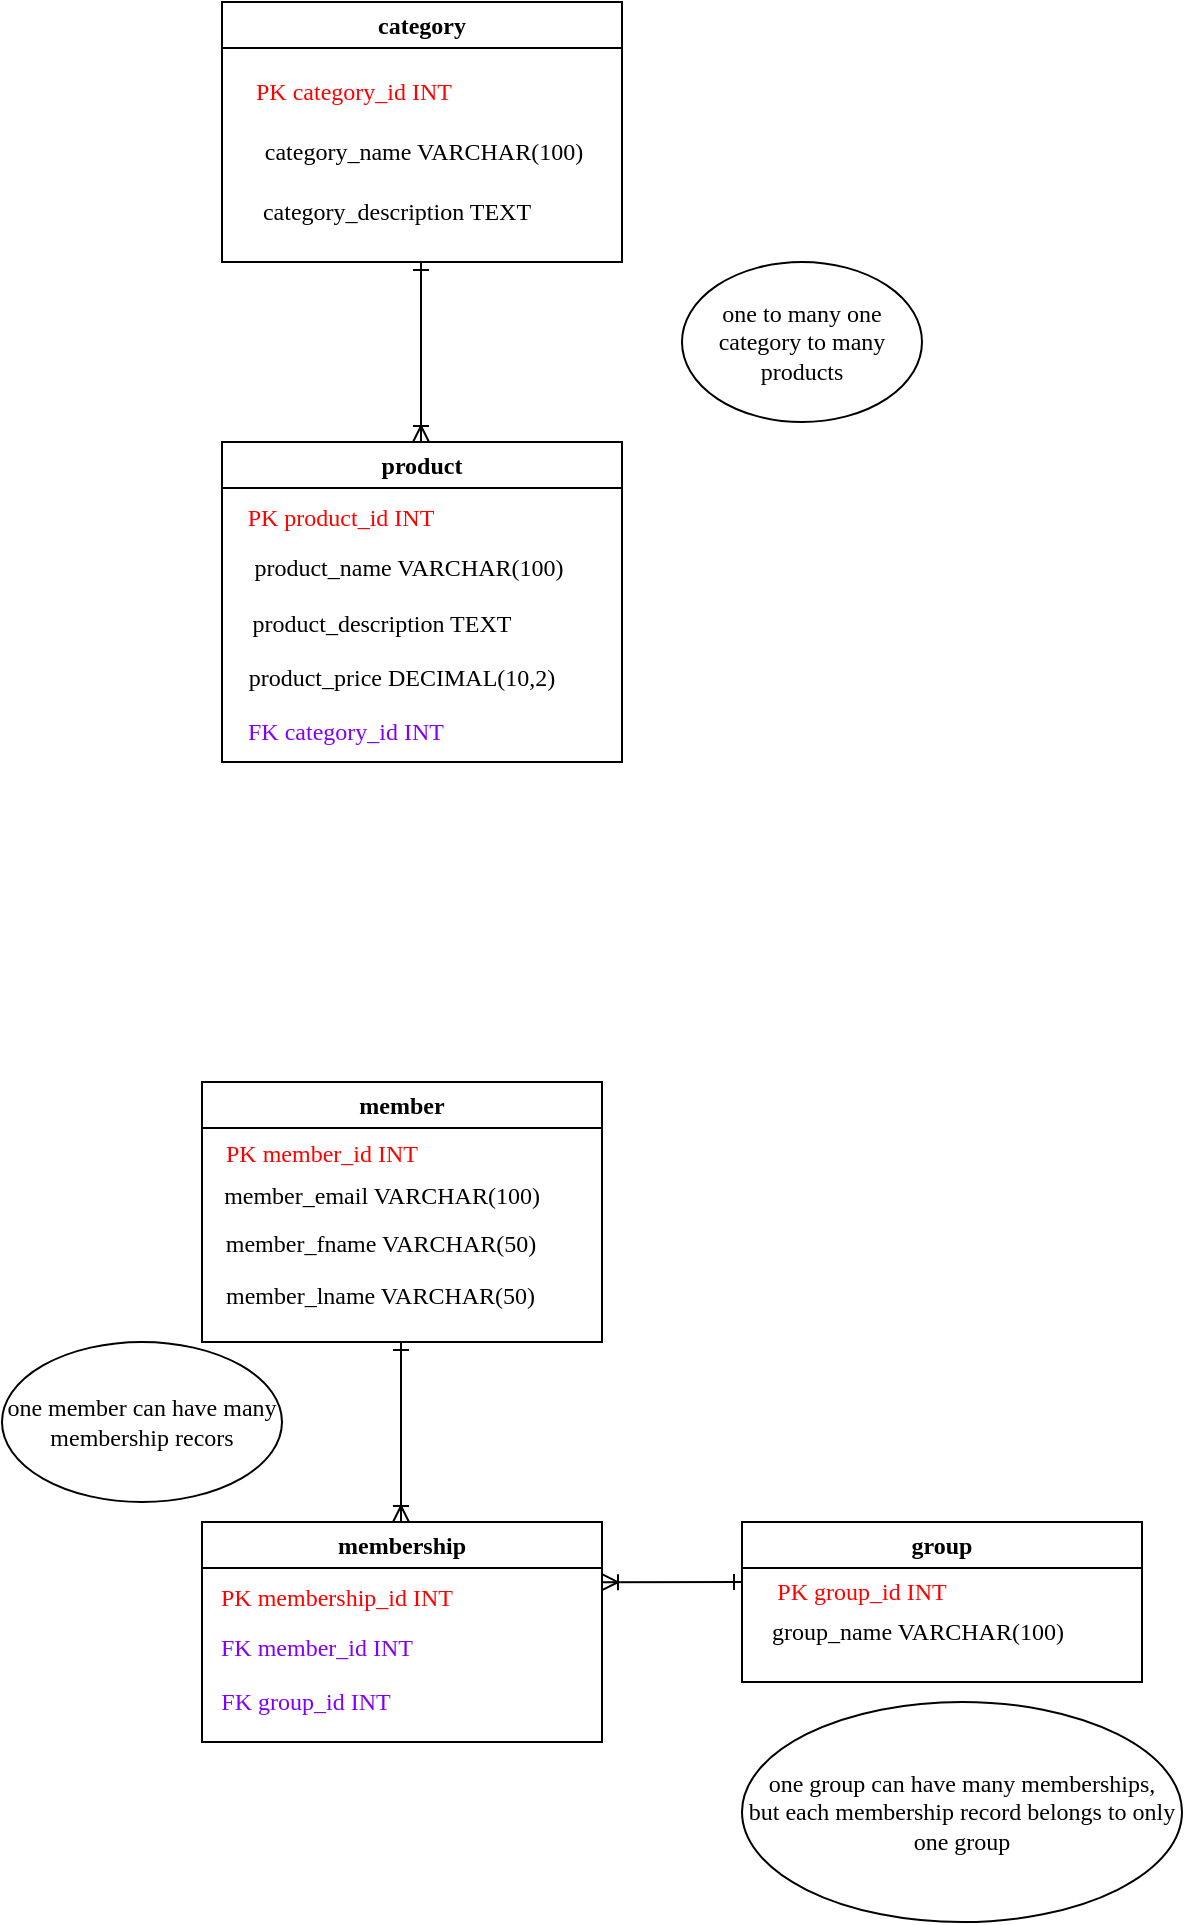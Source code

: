 <mxfile version="26.0.10">
  <diagram name="Page-1" id="obL4hFZaM3E6xVoYLtnW">
    <mxGraphModel dx="928" dy="472" grid="1" gridSize="10" guides="1" tooltips="1" connect="1" arrows="1" fold="1" page="1" pageScale="1" pageWidth="850" pageHeight="1100" math="0" shadow="0">
      <root>
        <mxCell id="0" />
        <mxCell id="1" parent="0" />
        <mxCell id="0tZQpIQ3l24dlbF9kDwZ-1" value="category" style="swimlane;whiteSpace=wrap;html=1;fontFamily=Times New Roman;" vertex="1" parent="1">
          <mxGeometry x="300" y="160" width="200" height="130" as="geometry" />
        </mxCell>
        <mxCell id="0tZQpIQ3l24dlbF9kDwZ-4" value="&lt;span style=&quot;color: light-dark(rgb(255, 0, 0), rgb(237, 237, 237));&quot;&gt;PK category_id INT&lt;/span&gt;" style="text;html=1;align=center;verticalAlign=middle;whiteSpace=wrap;rounded=0;fontFamily=Times New Roman;" vertex="1" parent="0tZQpIQ3l24dlbF9kDwZ-1">
          <mxGeometry x="-14" y="30" width="160" height="30" as="geometry" />
        </mxCell>
        <mxCell id="0tZQpIQ3l24dlbF9kDwZ-5" value="category_name VARCHAR(100)" style="text;html=1;align=center;verticalAlign=middle;whiteSpace=wrap;rounded=0;fontFamily=Times New Roman;" vertex="1" parent="0tZQpIQ3l24dlbF9kDwZ-1">
          <mxGeometry x="11" y="60" width="180" height="30" as="geometry" />
        </mxCell>
        <mxCell id="0tZQpIQ3l24dlbF9kDwZ-6" value="category_description TEXT" style="text;html=1;align=center;verticalAlign=middle;whiteSpace=wrap;rounded=0;fontFamily=Times New Roman;" vertex="1" parent="0tZQpIQ3l24dlbF9kDwZ-1">
          <mxGeometry x="7" y="90" width="161" height="30" as="geometry" />
        </mxCell>
        <mxCell id="0tZQpIQ3l24dlbF9kDwZ-2" value="product" style="swimlane;whiteSpace=wrap;html=1;fontFamily=Times New Roman;" vertex="1" parent="1">
          <mxGeometry x="300" y="380" width="200" height="160" as="geometry" />
        </mxCell>
        <mxCell id="0tZQpIQ3l24dlbF9kDwZ-8" value="&lt;span style=&quot;color: light-dark(rgb(255, 0, 0), rgb(237, 237, 237));&quot;&gt;PK product_id INT&lt;/span&gt;" style="text;html=1;align=center;verticalAlign=middle;whiteSpace=wrap;rounded=0;fontFamily=Times New Roman;" vertex="1" parent="0tZQpIQ3l24dlbF9kDwZ-2">
          <mxGeometry x="-10" y="23" width="139" height="30" as="geometry" />
        </mxCell>
        <mxCell id="0tZQpIQ3l24dlbF9kDwZ-9" value="product_name VARCHAR(100)" style="text;html=1;align=center;verticalAlign=middle;whiteSpace=wrap;rounded=0;fontFamily=Times New Roman;" vertex="1" parent="0tZQpIQ3l24dlbF9kDwZ-2">
          <mxGeometry x="-40" y="48" width="267" height="30" as="geometry" />
        </mxCell>
        <mxCell id="0tZQpIQ3l24dlbF9kDwZ-10" value="product_description TEXT" style="text;html=1;align=center;verticalAlign=middle;whiteSpace=wrap;rounded=0;fontFamily=Times New Roman;" vertex="1" parent="0tZQpIQ3l24dlbF9kDwZ-2">
          <mxGeometry x="5" y="76" width="150" height="30" as="geometry" />
        </mxCell>
        <mxCell id="0tZQpIQ3l24dlbF9kDwZ-11" value="product_price DECIMAL(10,2)" style="text;html=1;align=center;verticalAlign=middle;whiteSpace=wrap;rounded=0;fontFamily=Times New Roman;" vertex="1" parent="0tZQpIQ3l24dlbF9kDwZ-2">
          <mxGeometry y="103" width="180" height="30" as="geometry" />
        </mxCell>
        <mxCell id="0tZQpIQ3l24dlbF9kDwZ-12" value="&lt;span style=&quot;color: light-dark(rgb(128, 0, 255), rgb(237, 237, 237));&quot;&gt;FK category_id INT&lt;/span&gt;" style="text;html=1;align=center;verticalAlign=middle;whiteSpace=wrap;rounded=0;fontFamily=Times New Roman;" vertex="1" parent="0tZQpIQ3l24dlbF9kDwZ-2">
          <mxGeometry x="-13" y="130" width="150" height="30" as="geometry" />
        </mxCell>
        <mxCell id="0tZQpIQ3l24dlbF9kDwZ-3" value="" style="endArrow=ERoneToMany;html=1;rounded=0;startArrow=ERone;startFill=0;endFill=0;fontFamily=Times New Roman;" edge="1" parent="1">
          <mxGeometry width="50" height="50" relative="1" as="geometry">
            <mxPoint x="399.5" y="290" as="sourcePoint" />
            <mxPoint x="399.5" y="380" as="targetPoint" />
          </mxGeometry>
        </mxCell>
        <mxCell id="0tZQpIQ3l24dlbF9kDwZ-7" value="one to many one category to many products" style="ellipse;whiteSpace=wrap;html=1;fontFamily=Times New Roman;" vertex="1" parent="1">
          <mxGeometry x="530" y="290" width="120" height="80" as="geometry" />
        </mxCell>
        <mxCell id="0tZQpIQ3l24dlbF9kDwZ-13" value="&lt;font&gt;member&lt;/font&gt;" style="swimlane;whiteSpace=wrap;html=1;startSize=23;fontFamily=Times New Roman;" vertex="1" parent="1">
          <mxGeometry x="290" y="700" width="200" height="130" as="geometry" />
        </mxCell>
        <mxCell id="0tZQpIQ3l24dlbF9kDwZ-15" value="&lt;font&gt;member_email VARCHAR(100)&lt;/font&gt;" style="text;html=1;align=center;verticalAlign=middle;whiteSpace=wrap;rounded=0;fontFamily=Times New Roman;" vertex="1" parent="0tZQpIQ3l24dlbF9kDwZ-13">
          <mxGeometry y="42" width="180" height="30" as="geometry" />
        </mxCell>
        <mxCell id="0tZQpIQ3l24dlbF9kDwZ-16" value="&lt;font&gt;member_fname&lt;/font&gt; VARCHAR(50)" style="text;html=1;align=center;verticalAlign=middle;whiteSpace=wrap;rounded=0;fontFamily=Times New Roman;" vertex="1" parent="0tZQpIQ3l24dlbF9kDwZ-13">
          <mxGeometry x="9" y="66" width="161" height="30" as="geometry" />
        </mxCell>
        <mxCell id="0tZQpIQ3l24dlbF9kDwZ-33" value="&lt;font face=&quot;Times New Roman&quot;&gt;member_lname VARCHAR(50)&lt;/font&gt;" style="text;whiteSpace=wrap;html=1;" vertex="1" parent="0tZQpIQ3l24dlbF9kDwZ-13">
          <mxGeometry x="10" y="93" width="200" height="40" as="geometry" />
        </mxCell>
        <mxCell id="0tZQpIQ3l24dlbF9kDwZ-17" value="&lt;font face=&quot;Times New Roman&quot;&gt;membership&lt;/font&gt;" style="swimlane;whiteSpace=wrap;html=1;" vertex="1" parent="1">
          <mxGeometry x="290" y="920" width="200" height="110" as="geometry" />
        </mxCell>
        <mxCell id="0tZQpIQ3l24dlbF9kDwZ-18" value="&lt;span style=&quot;color: light-dark(rgb(255, 0, 0), rgb(237, 237, 237));&quot;&gt;PK membership_id INT&lt;/span&gt;" style="text;html=1;align=center;verticalAlign=middle;whiteSpace=wrap;rounded=0;fontFamily=Times New Roman;" vertex="1" parent="0tZQpIQ3l24dlbF9kDwZ-17">
          <mxGeometry x="-2" y="23" width="139" height="30" as="geometry" />
        </mxCell>
        <mxCell id="0tZQpIQ3l24dlbF9kDwZ-19" value="&lt;span style=&quot;color: light-dark(rgb(128, 0, 255), rgb(237, 237, 237));&quot;&gt;FK member_id INT &lt;/span&gt;" style="text;html=1;align=center;verticalAlign=middle;whiteSpace=wrap;rounded=0;fontFamily=Times New Roman;" vertex="1" parent="0tZQpIQ3l24dlbF9kDwZ-17">
          <mxGeometry x="-76" y="48" width="267" height="30" as="geometry" />
        </mxCell>
        <mxCell id="0tZQpIQ3l24dlbF9kDwZ-20" value="&lt;span style=&quot;color: light-dark(rgb(128, 0, 255), rgb(237, 237, 237));&quot;&gt;FK group_id INT&lt;/span&gt;" style="text;html=1;align=center;verticalAlign=middle;whiteSpace=wrap;rounded=0;fontFamily=Times New Roman;" vertex="1" parent="0tZQpIQ3l24dlbF9kDwZ-17">
          <mxGeometry x="-23" y="75" width="150" height="30" as="geometry" />
        </mxCell>
        <mxCell id="0tZQpIQ3l24dlbF9kDwZ-23" value="" style="endArrow=ERoneToMany;html=1;rounded=0;startArrow=ERone;startFill=0;endFill=0;fontFamily=Times New Roman;" edge="1" parent="1">
          <mxGeometry width="50" height="50" relative="1" as="geometry">
            <mxPoint x="389.5" y="830" as="sourcePoint" />
            <mxPoint x="389.5" y="920" as="targetPoint" />
          </mxGeometry>
        </mxCell>
        <mxCell id="0tZQpIQ3l24dlbF9kDwZ-24" value="&lt;div&gt;&lt;font face=&quot;Times New Roman&quot;&gt;one group can have many memberships,&lt;/font&gt;&lt;/div&gt;&lt;div&gt;&lt;font face=&quot;Times New Roman&quot;&gt;but each membership record belongs to only one group&lt;/font&gt;&lt;/div&gt;" style="ellipse;whiteSpace=wrap;html=1;" vertex="1" parent="1">
          <mxGeometry x="560" y="1010" width="220" height="110" as="geometry" />
        </mxCell>
        <mxCell id="0tZQpIQ3l24dlbF9kDwZ-25" value="group" style="swimlane;whiteSpace=wrap;html=1;fontFamily=Times New Roman;" vertex="1" parent="1">
          <mxGeometry x="560" y="920" width="200" height="80" as="geometry" />
        </mxCell>
        <mxCell id="0tZQpIQ3l24dlbF9kDwZ-26" value="&lt;span style=&quot;color: light-dark(rgb(255, 0, 0), rgb(237, 237, 237));&quot;&gt;PK group_id INT&lt;/span&gt;" style="text;html=1;align=center;verticalAlign=middle;whiteSpace=wrap;rounded=0;fontFamily=Times New Roman;" vertex="1" parent="0tZQpIQ3l24dlbF9kDwZ-25">
          <mxGeometry x="-20" y="20" width="160" height="30" as="geometry" />
        </mxCell>
        <mxCell id="0tZQpIQ3l24dlbF9kDwZ-27" value="group_name VARCHAR(100)" style="text;html=1;align=center;verticalAlign=middle;whiteSpace=wrap;rounded=0;fontFamily=Times New Roman;" vertex="1" parent="0tZQpIQ3l24dlbF9kDwZ-25">
          <mxGeometry x="-2.5" y="40" width="180" height="30" as="geometry" />
        </mxCell>
        <mxCell id="0tZQpIQ3l24dlbF9kDwZ-30" value="" style="endArrow=ERoneToMany;html=1;rounded=0;startArrow=ERone;startFill=0;endFill=0;entryX=0.985;entryY=0.063;entryDx=0;entryDy=0;entryPerimeter=0;fontFamily=Times New Roman;" edge="1" parent="1">
          <mxGeometry width="50" height="50" relative="1" as="geometry">
            <mxPoint x="560" y="950" as="sourcePoint" />
            <mxPoint x="490" y="950.08" as="targetPoint" />
          </mxGeometry>
        </mxCell>
        <mxCell id="0tZQpIQ3l24dlbF9kDwZ-32" value="&lt;font face=&quot;Times New Roman&quot;&gt;one member can have many membership recors&lt;br&gt;&lt;/font&gt;" style="ellipse;whiteSpace=wrap;html=1;" vertex="1" parent="1">
          <mxGeometry x="190" y="830" width="140" height="80" as="geometry" />
        </mxCell>
        <mxCell id="0tZQpIQ3l24dlbF9kDwZ-14" value="&lt;font&gt;&lt;span style=&quot;color: light-dark(rgb(255, 0, 0), rgb(237, 237, 237));&quot;&gt;PK member_id INT&lt;/span&gt;&lt;/font&gt;" style="text;html=1;align=center;verticalAlign=middle;whiteSpace=wrap;rounded=0;fontFamily=Times New Roman;" vertex="1" parent="1">
          <mxGeometry x="270" y="721" width="160" height="30" as="geometry" />
        </mxCell>
      </root>
    </mxGraphModel>
  </diagram>
</mxfile>
